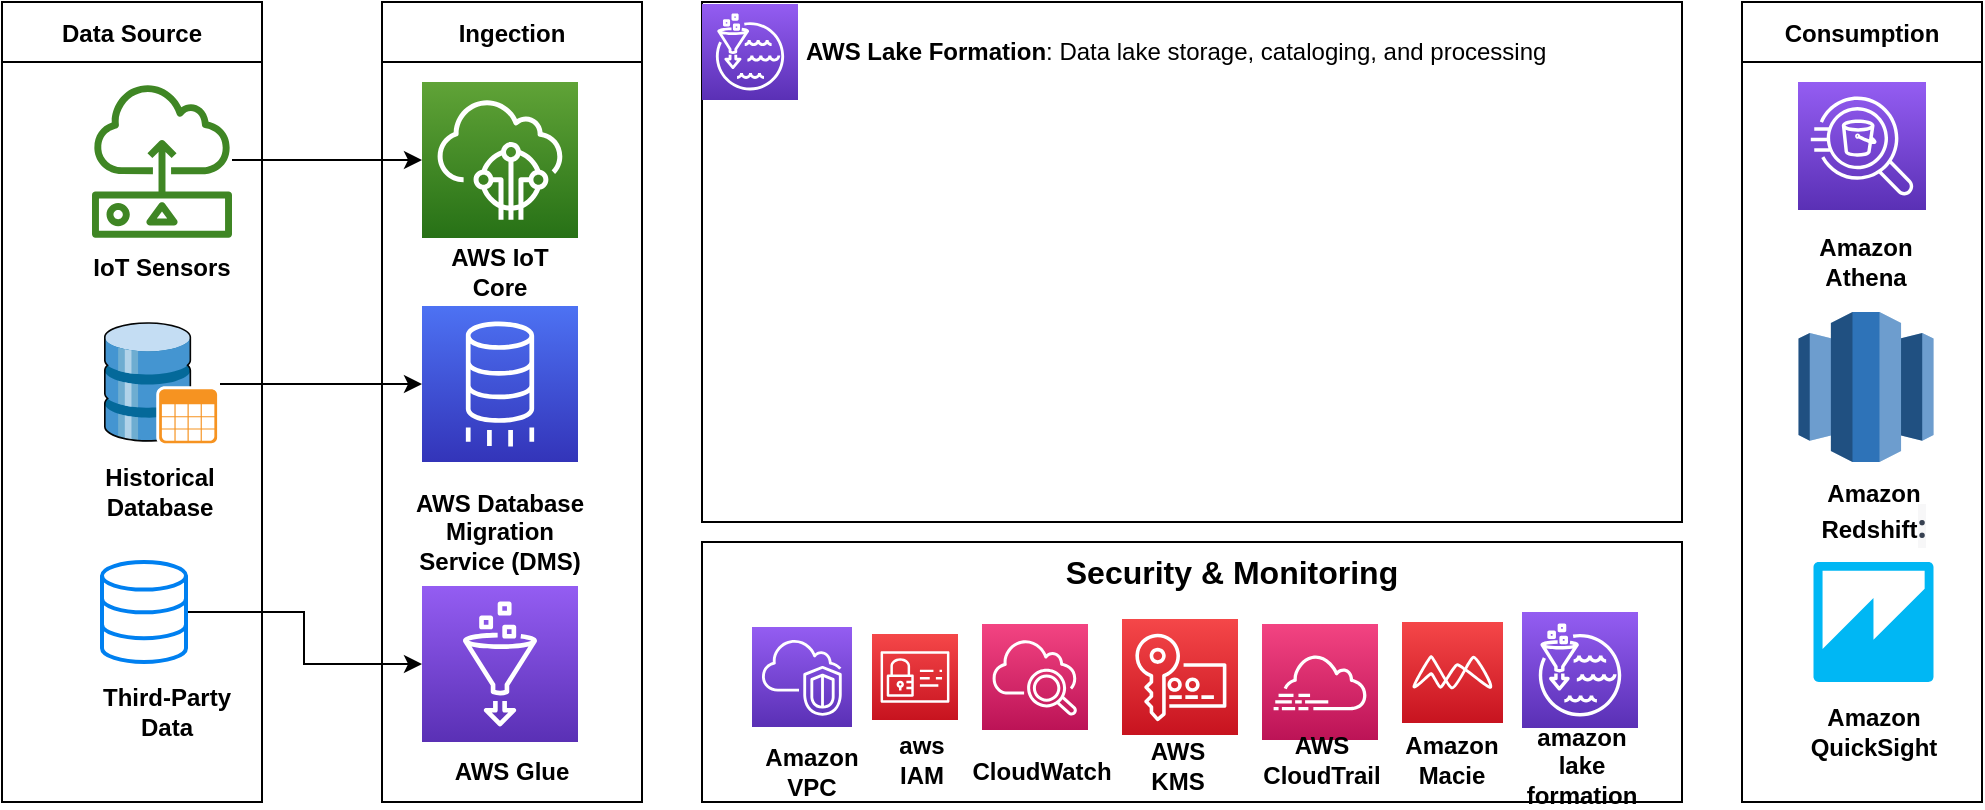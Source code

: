 <mxfile version="21.6.8" type="github">
  <diagram name="Page-1" id="wfJlDvsgTStBDbTHu9D8">
    <mxGraphModel dx="1260" dy="750" grid="1" gridSize="10" guides="1" tooltips="1" connect="1" arrows="1" fold="1" page="1" pageScale="1" pageWidth="1100" pageHeight="850" math="0" shadow="0">
      <root>
        <mxCell id="0" />
        <mxCell id="1" parent="0" />
        <mxCell id="qOsiP7DexmNMQrKXQggl-20" value="Data Source" style="shape=table;startSize=30;container=1;collapsible=0;childLayout=tableLayout;fontStyle=1" vertex="1" parent="1">
          <mxGeometry x="10" y="120" width="130" height="400" as="geometry" />
        </mxCell>
        <mxCell id="qOsiP7DexmNMQrKXQggl-21" value="" style="shape=tableRow;horizontal=0;startSize=0;swimlaneHead=0;swimlaneBody=0;strokeColor=inherit;top=0;left=0;bottom=0;right=0;collapsible=0;dropTarget=0;fillColor=none;points=[[0,0.5],[1,0.5]];portConstraint=eastwest;" vertex="1" parent="qOsiP7DexmNMQrKXQggl-20">
          <mxGeometry y="30" width="130" height="370" as="geometry" />
        </mxCell>
        <mxCell id="qOsiP7DexmNMQrKXQggl-22" value="" style="shape=partialRectangle;html=1;whiteSpace=wrap;connectable=0;strokeColor=inherit;overflow=hidden;fillColor=none;top=0;left=0;bottom=0;right=0;pointerEvents=1;" vertex="1" parent="qOsiP7DexmNMQrKXQggl-21">
          <mxGeometry width="130" height="370" as="geometry">
            <mxRectangle width="130" height="370" as="alternateBounds" />
          </mxGeometry>
        </mxCell>
        <mxCell id="qOsiP7DexmNMQrKXQggl-35" value="" style="edgeStyle=orthogonalEdgeStyle;rounded=0;orthogonalLoop=1;jettySize=auto;html=1;" edge="1" parent="1" source="qOsiP7DexmNMQrKXQggl-23" target="qOsiP7DexmNMQrKXQggl-33">
          <mxGeometry relative="1" as="geometry" />
        </mxCell>
        <mxCell id="qOsiP7DexmNMQrKXQggl-23" value="" style="sketch=0;outlineConnect=0;fontColor=#232F3E;gradientColor=none;fillColor=#3F8624;strokeColor=none;dashed=0;verticalLabelPosition=bottom;verticalAlign=top;align=center;html=1;fontSize=12;fontStyle=0;aspect=fixed;pointerEvents=1;shape=mxgraph.aws4.sensor;" vertex="1" parent="1">
          <mxGeometry x="55" y="160" width="70" height="78" as="geometry" />
        </mxCell>
        <mxCell id="qOsiP7DexmNMQrKXQggl-24" value="IoT Sensors" style="text;strokeColor=none;align=center;fillColor=none;html=1;verticalAlign=middle;whiteSpace=wrap;rounded=0;fontStyle=1" vertex="1" parent="1">
          <mxGeometry x="40" y="238" width="100" height="30" as="geometry" />
        </mxCell>
        <mxCell id="qOsiP7DexmNMQrKXQggl-41" value="" style="edgeStyle=orthogonalEdgeStyle;rounded=0;orthogonalLoop=1;jettySize=auto;html=1;" edge="1" parent="1" source="qOsiP7DexmNMQrKXQggl-26" target="qOsiP7DexmNMQrKXQggl-36">
          <mxGeometry relative="1" as="geometry" />
        </mxCell>
        <mxCell id="qOsiP7DexmNMQrKXQggl-26" value="" style="shadow=0;dashed=0;html=1;labelPosition=center;verticalLabelPosition=bottom;verticalAlign=top;align=center;outlineConnect=0;shape=mxgraph.veeam.3d.database;" vertex="1" parent="1">
          <mxGeometry x="61" y="280" width="58" height="62" as="geometry" />
        </mxCell>
        <mxCell id="qOsiP7DexmNMQrKXQggl-27" value="Historical Database" style="text;strokeColor=none;align=center;fillColor=none;html=1;verticalAlign=middle;whiteSpace=wrap;rounded=0;fontStyle=1" vertex="1" parent="1">
          <mxGeometry x="59" y="350" width="60" height="30" as="geometry" />
        </mxCell>
        <mxCell id="qOsiP7DexmNMQrKXQggl-42" value="" style="edgeStyle=orthogonalEdgeStyle;rounded=0;orthogonalLoop=1;jettySize=auto;html=1;" edge="1" parent="1" source="qOsiP7DexmNMQrKXQggl-28" target="qOsiP7DexmNMQrKXQggl-39">
          <mxGeometry relative="1" as="geometry" />
        </mxCell>
        <mxCell id="qOsiP7DexmNMQrKXQggl-28" value="" style="html=1;verticalLabelPosition=bottom;align=center;labelBackgroundColor=#ffffff;verticalAlign=top;strokeWidth=2;strokeColor=#0080F0;shadow=0;dashed=0;shape=mxgraph.ios7.icons.data;" vertex="1" parent="1">
          <mxGeometry x="60" y="400" width="42" height="50" as="geometry" />
        </mxCell>
        <mxCell id="qOsiP7DexmNMQrKXQggl-29" value="Third-Party Data" style="text;strokeColor=none;align=center;fillColor=none;html=1;verticalAlign=middle;whiteSpace=wrap;rounded=0;fontStyle=1" vertex="1" parent="1">
          <mxGeometry x="55" y="460" width="75" height="30" as="geometry" />
        </mxCell>
        <mxCell id="qOsiP7DexmNMQrKXQggl-30" value="Ingection" style="shape=table;startSize=30;container=1;collapsible=0;childLayout=tableLayout;fontStyle=1" vertex="1" parent="1">
          <mxGeometry x="200" y="120" width="130" height="400" as="geometry" />
        </mxCell>
        <mxCell id="qOsiP7DexmNMQrKXQggl-31" value="" style="shape=tableRow;horizontal=0;startSize=0;swimlaneHead=0;swimlaneBody=0;strokeColor=inherit;top=0;left=0;bottom=0;right=0;collapsible=0;dropTarget=0;fillColor=none;points=[[0,0.5],[1,0.5]];portConstraint=eastwest;" vertex="1" parent="qOsiP7DexmNMQrKXQggl-30">
          <mxGeometry y="30" width="130" height="370" as="geometry" />
        </mxCell>
        <mxCell id="qOsiP7DexmNMQrKXQggl-32" value="" style="shape=partialRectangle;html=1;whiteSpace=wrap;connectable=0;strokeColor=inherit;overflow=hidden;fillColor=none;top=0;left=0;bottom=0;right=0;pointerEvents=1;" vertex="1" parent="qOsiP7DexmNMQrKXQggl-31">
          <mxGeometry width="130" height="370" as="geometry">
            <mxRectangle width="130" height="370" as="alternateBounds" />
          </mxGeometry>
        </mxCell>
        <mxCell id="qOsiP7DexmNMQrKXQggl-33" value="" style="sketch=0;points=[[0,0,0],[0.25,0,0],[0.5,0,0],[0.75,0,0],[1,0,0],[0,1,0],[0.25,1,0],[0.5,1,0],[0.75,1,0],[1,1,0],[0,0.25,0],[0,0.5,0],[0,0.75,0],[1,0.25,0],[1,0.5,0],[1,0.75,0]];outlineConnect=0;fontColor=#232F3E;gradientColor=#60A337;gradientDirection=north;fillColor=#277116;strokeColor=#ffffff;dashed=0;verticalLabelPosition=bottom;verticalAlign=top;align=center;html=1;fontSize=12;fontStyle=0;aspect=fixed;shape=mxgraph.aws4.resourceIcon;resIcon=mxgraph.aws4.iot_core;" vertex="1" parent="1">
          <mxGeometry x="220" y="160" width="78" height="78" as="geometry" />
        </mxCell>
        <mxCell id="qOsiP7DexmNMQrKXQggl-34" value="AWS IoT Core" style="text;strokeColor=none;align=center;fillColor=none;html=1;verticalAlign=middle;whiteSpace=wrap;rounded=0;fontStyle=1" vertex="1" parent="1">
          <mxGeometry x="229" y="240" width="60" height="30" as="geometry" />
        </mxCell>
        <mxCell id="qOsiP7DexmNMQrKXQggl-36" value="" style="sketch=0;points=[[0,0,0],[0.25,0,0],[0.5,0,0],[0.75,0,0],[1,0,0],[0,1,0],[0.25,1,0],[0.5,1,0],[0.75,1,0],[1,1,0],[0,0.25,0],[0,0.5,0],[0,0.75,0],[1,0.25,0],[1,0.5,0],[1,0.75,0]];outlineConnect=0;fontColor=#232F3E;gradientColor=#4D72F3;gradientDirection=north;fillColor=#3334B9;strokeColor=#ffffff;dashed=0;verticalLabelPosition=bottom;verticalAlign=top;align=center;html=1;fontSize=12;fontStyle=0;aspect=fixed;shape=mxgraph.aws4.resourceIcon;resIcon=mxgraph.aws4.database_migration_service;" vertex="1" parent="1">
          <mxGeometry x="220" y="272" width="78" height="78" as="geometry" />
        </mxCell>
        <mxCell id="qOsiP7DexmNMQrKXQggl-37" value="AWS Database Migration Service (DMS)" style="text;strokeColor=none;align=center;fillColor=none;html=1;verticalAlign=middle;whiteSpace=wrap;rounded=0;fontStyle=1" vertex="1" parent="1">
          <mxGeometry x="209" y="370" width="100" height="30" as="geometry" />
        </mxCell>
        <mxCell id="qOsiP7DexmNMQrKXQggl-39" value="" style="sketch=0;points=[[0,0,0],[0.25,0,0],[0.5,0,0],[0.75,0,0],[1,0,0],[0,1,0],[0.25,1,0],[0.5,1,0],[0.75,1,0],[1,1,0],[0,0.25,0],[0,0.5,0],[0,0.75,0],[1,0.25,0],[1,0.5,0],[1,0.75,0]];outlineConnect=0;fontColor=#232F3E;gradientColor=#945DF2;gradientDirection=north;fillColor=#5A30B5;strokeColor=#ffffff;dashed=0;verticalLabelPosition=bottom;verticalAlign=top;align=center;html=1;fontSize=12;fontStyle=0;aspect=fixed;shape=mxgraph.aws4.resourceIcon;resIcon=mxgraph.aws4.glue;" vertex="1" parent="1">
          <mxGeometry x="220" y="412" width="78" height="78" as="geometry" />
        </mxCell>
        <mxCell id="qOsiP7DexmNMQrKXQggl-40" value="AWS Glue" style="text;strokeColor=none;align=center;fillColor=none;html=1;verticalAlign=middle;whiteSpace=wrap;rounded=0;fontStyle=1" vertex="1" parent="1">
          <mxGeometry x="235" y="490" width="60" height="30" as="geometry" />
        </mxCell>
        <mxCell id="qOsiP7DexmNMQrKXQggl-43" value="" style="rounded=0;whiteSpace=wrap;html=1;" vertex="1" parent="1">
          <mxGeometry x="360" y="390" width="490" height="130" as="geometry" />
        </mxCell>
        <mxCell id="qOsiP7DexmNMQrKXQggl-44" value="" style="sketch=0;points=[[0,0,0],[0.25,0,0],[0.5,0,0],[0.75,0,0],[1,0,0],[0,1,0],[0.25,1,0],[0.5,1,0],[0.75,1,0],[1,1,0],[0,0.25,0],[0,0.5,0],[0,0.75,0],[1,0.25,0],[1,0.5,0],[1,0.75,0]];outlineConnect=0;fontColor=#232F3E;gradientColor=#945DF2;gradientDirection=north;fillColor=#5A30B5;strokeColor=#ffffff;dashed=0;verticalLabelPosition=bottom;verticalAlign=top;align=center;html=1;fontSize=12;fontStyle=0;aspect=fixed;shape=mxgraph.aws4.resourceIcon;resIcon=mxgraph.aws4.vpc;" vertex="1" parent="1">
          <mxGeometry x="385" y="432.5" width="50" height="50" as="geometry" />
        </mxCell>
        <mxCell id="qOsiP7DexmNMQrKXQggl-45" value="Amazon VPC" style="text;strokeColor=none;align=center;fillColor=none;html=1;verticalAlign=middle;whiteSpace=wrap;rounded=0;fontStyle=1" vertex="1" parent="1">
          <mxGeometry x="385" y="490" width="60" height="30" as="geometry" />
        </mxCell>
        <mxCell id="qOsiP7DexmNMQrKXQggl-46" value="" style="sketch=0;points=[[0,0,0],[0.25,0,0],[0.5,0,0],[0.75,0,0],[1,0,0],[0,1,0],[0.25,1,0],[0.5,1,0],[0.75,1,0],[1,1,0],[0,0.25,0],[0,0.5,0],[0,0.75,0],[1,0.25,0],[1,0.5,0],[1,0.75,0]];points=[[0,0,0],[0.25,0,0],[0.5,0,0],[0.75,0,0],[1,0,0],[0,1,0],[0.25,1,0],[0.5,1,0],[0.75,1,0],[1,1,0],[0,0.25,0],[0,0.5,0],[0,0.75,0],[1,0.25,0],[1,0.5,0],[1,0.75,0]];outlineConnect=0;fontColor=#232F3E;gradientColor=#F34482;gradientDirection=north;fillColor=#BC1356;strokeColor=#ffffff;dashed=0;verticalLabelPosition=bottom;verticalAlign=top;align=center;html=1;fontSize=12;fontStyle=0;aspect=fixed;shape=mxgraph.aws4.resourceIcon;resIcon=mxgraph.aws4.cloudwatch_2;" vertex="1" parent="1">
          <mxGeometry x="500" y="431" width="53" height="53" as="geometry" />
        </mxCell>
        <mxCell id="qOsiP7DexmNMQrKXQggl-47" value="CloudWatch" style="text;strokeColor=none;align=center;fillColor=none;html=1;verticalAlign=middle;whiteSpace=wrap;rounded=0;fontStyle=1" vertex="1" parent="1">
          <mxGeometry x="500" y="490" width="60" height="30" as="geometry" />
        </mxCell>
        <mxCell id="qOsiP7DexmNMQrKXQggl-48" value="" style="sketch=0;points=[[0,0,0],[0.25,0,0],[0.5,0,0],[0.75,0,0],[1,0,0],[0,1,0],[0.25,1,0],[0.5,1,0],[0.75,1,0],[1,1,0],[0,0.25,0],[0,0.5,0],[0,0.75,0],[1,0.25,0],[1,0.5,0],[1,0.75,0]];outlineConnect=0;fontColor=#232F3E;gradientColor=#F54749;gradientDirection=north;fillColor=#C7131F;strokeColor=#ffffff;dashed=0;verticalLabelPosition=bottom;verticalAlign=top;align=center;html=1;fontSize=12;fontStyle=0;aspect=fixed;shape=mxgraph.aws4.resourceIcon;resIcon=mxgraph.aws4.identity_and_access_management;" vertex="1" parent="1">
          <mxGeometry x="445" y="436" width="43" height="43" as="geometry" />
        </mxCell>
        <mxCell id="qOsiP7DexmNMQrKXQggl-51" value="aws &lt;br&gt;IAM" style="text;strokeColor=none;align=center;fillColor=none;html=1;verticalAlign=middle;whiteSpace=wrap;rounded=0;fontStyle=1" vertex="1" parent="1">
          <mxGeometry x="440" y="484" width="60" height="30" as="geometry" />
        </mxCell>
        <mxCell id="qOsiP7DexmNMQrKXQggl-52" value="" style="sketch=0;points=[[0,0,0],[0.25,0,0],[0.5,0,0],[0.75,0,0],[1,0,0],[0,1,0],[0.25,1,0],[0.5,1,0],[0.75,1,0],[1,1,0],[0,0.25,0],[0,0.5,0],[0,0.75,0],[1,0.25,0],[1,0.5,0],[1,0.75,0]];outlineConnect=0;fontColor=#232F3E;gradientColor=#F54749;gradientDirection=north;fillColor=#C7131F;strokeColor=#ffffff;dashed=0;verticalLabelPosition=bottom;verticalAlign=top;align=center;html=1;fontSize=12;fontStyle=0;aspect=fixed;shape=mxgraph.aws4.resourceIcon;resIcon=mxgraph.aws4.key_management_service;" vertex="1" parent="1">
          <mxGeometry x="570" y="428.5" width="58" height="58" as="geometry" />
        </mxCell>
        <mxCell id="qOsiP7DexmNMQrKXQggl-53" value="AWS &lt;br&gt;KMS" style="text;strokeColor=none;align=center;fillColor=none;html=1;verticalAlign=middle;whiteSpace=wrap;rounded=0;fontStyle=1" vertex="1" parent="1">
          <mxGeometry x="568" y="486.5" width="60" height="30" as="geometry" />
        </mxCell>
        <mxCell id="qOsiP7DexmNMQrKXQggl-54" value="" style="sketch=0;points=[[0,0,0],[0.25,0,0],[0.5,0,0],[0.75,0,0],[1,0,0],[0,1,0],[0.25,1,0],[0.5,1,0],[0.75,1,0],[1,1,0],[0,0.25,0],[0,0.5,0],[0,0.75,0],[1,0.25,0],[1,0.5,0],[1,0.75,0]];points=[[0,0,0],[0.25,0,0],[0.5,0,0],[0.75,0,0],[1,0,0],[0,1,0],[0.25,1,0],[0.5,1,0],[0.75,1,0],[1,1,0],[0,0.25,0],[0,0.5,0],[0,0.75,0],[1,0.25,0],[1,0.5,0],[1,0.75,0]];outlineConnect=0;fontColor=#232F3E;gradientColor=#F34482;gradientDirection=north;fillColor=#BC1356;strokeColor=#ffffff;dashed=0;verticalLabelPosition=bottom;verticalAlign=top;align=center;html=1;fontSize=12;fontStyle=0;aspect=fixed;shape=mxgraph.aws4.resourceIcon;resIcon=mxgraph.aws4.cloudtrail;" vertex="1" parent="1">
          <mxGeometry x="640" y="431" width="58" height="58" as="geometry" />
        </mxCell>
        <mxCell id="qOsiP7DexmNMQrKXQggl-55" value="AWS CloudTrail" style="text;strokeColor=none;align=center;fillColor=none;html=1;verticalAlign=middle;whiteSpace=wrap;rounded=0;fontStyle=1" vertex="1" parent="1">
          <mxGeometry x="640" y="484" width="60" height="30" as="geometry" />
        </mxCell>
        <mxCell id="qOsiP7DexmNMQrKXQggl-56" value="Security &amp;amp; Monitoring" style="text;strokeColor=none;align=center;fillColor=none;html=1;verticalAlign=middle;whiteSpace=wrap;rounded=0;fontStyle=1;fontSize=16;" vertex="1" parent="1">
          <mxGeometry x="520" y="390" width="210" height="30" as="geometry" />
        </mxCell>
        <mxCell id="qOsiP7DexmNMQrKXQggl-57" value="" style="sketch=0;points=[[0,0,0],[0.25,0,0],[0.5,0,0],[0.75,0,0],[1,0,0],[0,1,0],[0.25,1,0],[0.5,1,0],[0.75,1,0],[1,1,0],[0,0.25,0],[0,0.5,0],[0,0.75,0],[1,0.25,0],[1,0.5,0],[1,0.75,0]];outlineConnect=0;fontColor=#232F3E;gradientColor=#F54749;gradientDirection=north;fillColor=#C7131F;strokeColor=#ffffff;dashed=0;verticalLabelPosition=bottom;verticalAlign=top;align=center;html=1;fontSize=12;fontStyle=0;aspect=fixed;shape=mxgraph.aws4.resourceIcon;resIcon=mxgraph.aws4.macie;" vertex="1" parent="1">
          <mxGeometry x="710" y="430" width="50.5" height="50.5" as="geometry" />
        </mxCell>
        <mxCell id="qOsiP7DexmNMQrKXQggl-58" value="Amazon Macie" style="text;strokeColor=none;align=center;fillColor=none;html=1;verticalAlign=middle;whiteSpace=wrap;rounded=0;fontStyle=1" vertex="1" parent="1">
          <mxGeometry x="705.25" y="484" width="60" height="30" as="geometry" />
        </mxCell>
        <mxCell id="qOsiP7DexmNMQrKXQggl-59" value="" style="sketch=0;points=[[0,0,0],[0.25,0,0],[0.5,0,0],[0.75,0,0],[1,0,0],[0,1,0],[0.25,1,0],[0.5,1,0],[0.75,1,0],[1,1,0],[0,0.25,0],[0,0.5,0],[0,0.75,0],[1,0.25,0],[1,0.5,0],[1,0.75,0]];outlineConnect=0;fontColor=#232F3E;gradientColor=#945DF2;gradientDirection=north;fillColor=#5A30B5;strokeColor=#ffffff;dashed=0;verticalLabelPosition=bottom;verticalAlign=top;align=center;html=1;fontSize=12;fontStyle=0;aspect=fixed;shape=mxgraph.aws4.resourceIcon;resIcon=mxgraph.aws4.lake_formation;" vertex="1" parent="1">
          <mxGeometry x="770" y="425" width="58" height="58" as="geometry" />
        </mxCell>
        <mxCell id="qOsiP7DexmNMQrKXQggl-60" value="amazon lake formation" style="text;strokeColor=none;align=center;fillColor=none;html=1;verticalAlign=middle;whiteSpace=wrap;rounded=0;fontStyle=1" vertex="1" parent="1">
          <mxGeometry x="770" y="486.5" width="60" height="30" as="geometry" />
        </mxCell>
        <mxCell id="qOsiP7DexmNMQrKXQggl-61" value="Consumption" style="shape=table;startSize=30;container=1;collapsible=0;childLayout=tableLayout;fontStyle=1" vertex="1" parent="1">
          <mxGeometry x="880" y="120" width="120" height="400" as="geometry" />
        </mxCell>
        <mxCell id="qOsiP7DexmNMQrKXQggl-62" value="" style="shape=tableRow;horizontal=0;startSize=0;swimlaneHead=0;swimlaneBody=0;strokeColor=inherit;top=0;left=0;bottom=0;right=0;collapsible=0;dropTarget=0;fillColor=none;points=[[0,0.5],[1,0.5]];portConstraint=eastwest;" vertex="1" parent="qOsiP7DexmNMQrKXQggl-61">
          <mxGeometry y="30" width="120" height="370" as="geometry" />
        </mxCell>
        <mxCell id="qOsiP7DexmNMQrKXQggl-63" value="" style="shape=partialRectangle;html=1;whiteSpace=wrap;connectable=0;strokeColor=inherit;overflow=hidden;fillColor=none;top=0;left=0;bottom=0;right=0;pointerEvents=1;" vertex="1" parent="qOsiP7DexmNMQrKXQggl-62">
          <mxGeometry width="120" height="370" as="geometry">
            <mxRectangle width="120" height="370" as="alternateBounds" />
          </mxGeometry>
        </mxCell>
        <mxCell id="qOsiP7DexmNMQrKXQggl-64" value="" style="shape=table;startSize=0;container=1;collapsible=0;childLayout=tableLayout;" vertex="1" parent="1">
          <mxGeometry x="360" y="120" width="490" height="260" as="geometry" />
        </mxCell>
        <mxCell id="qOsiP7DexmNMQrKXQggl-65" value="" style="shape=tableRow;horizontal=0;startSize=0;swimlaneHead=0;swimlaneBody=0;strokeColor=inherit;top=0;left=0;bottom=0;right=0;collapsible=0;dropTarget=0;fillColor=none;points=[[0,0.5],[1,0.5]];portConstraint=eastwest;" vertex="1" parent="qOsiP7DexmNMQrKXQggl-64">
          <mxGeometry width="490" height="260" as="geometry" />
        </mxCell>
        <mxCell id="qOsiP7DexmNMQrKXQggl-66" value="" style="shape=partialRectangle;html=1;whiteSpace=wrap;connectable=0;strokeColor=inherit;overflow=hidden;fillColor=none;top=0;left=0;bottom=0;right=0;pointerEvents=1;" vertex="1" parent="qOsiP7DexmNMQrKXQggl-65">
          <mxGeometry width="490" height="260" as="geometry">
            <mxRectangle width="490" height="260" as="alternateBounds" />
          </mxGeometry>
        </mxCell>
        <mxCell id="qOsiP7DexmNMQrKXQggl-67" value="&lt;b&gt;AWS Lake Formation&lt;/b&gt;: Data lake storage, cataloging, and processing" style="text;strokeColor=none;align=left;fillColor=none;html=1;verticalAlign=middle;whiteSpace=wrap;rounded=0;" vertex="1" parent="1">
          <mxGeometry x="410" y="130" width="420" height="30" as="geometry" />
        </mxCell>
        <mxCell id="qOsiP7DexmNMQrKXQggl-68" value="" style="sketch=0;points=[[0,0,0],[0.25,0,0],[0.5,0,0],[0.75,0,0],[1,0,0],[0,1,0],[0.25,1,0],[0.5,1,0],[0.75,1,0],[1,1,0],[0,0.25,0],[0,0.5,0],[0,0.75,0],[1,0.25,0],[1,0.5,0],[1,0.75,0]];outlineConnect=0;fontColor=#232F3E;gradientColor=#945DF2;gradientDirection=north;fillColor=#5A30B5;strokeColor=#ffffff;dashed=0;verticalLabelPosition=bottom;verticalAlign=top;align=center;html=1;fontSize=12;fontStyle=0;aspect=fixed;shape=mxgraph.aws4.resourceIcon;resIcon=mxgraph.aws4.lake_formation;" vertex="1" parent="1">
          <mxGeometry x="360" y="121" width="48" height="48" as="geometry" />
        </mxCell>
        <mxCell id="qOsiP7DexmNMQrKXQggl-69" value="" style="sketch=0;points=[[0,0,0],[0.25,0,0],[0.5,0,0],[0.75,0,0],[1,0,0],[0,1,0],[0.25,1,0],[0.5,1,0],[0.75,1,0],[1,1,0],[0,0.25,0],[0,0.5,0],[0,0.75,0],[1,0.25,0],[1,0.5,0],[1,0.75,0]];outlineConnect=0;fontColor=#232F3E;gradientColor=#945DF2;gradientDirection=north;fillColor=#5A30B5;strokeColor=#ffffff;dashed=0;verticalLabelPosition=bottom;verticalAlign=top;align=center;html=1;fontSize=12;fontStyle=0;aspect=fixed;shape=mxgraph.aws4.resourceIcon;resIcon=mxgraph.aws4.athena;" vertex="1" parent="1">
          <mxGeometry x="908" y="160" width="64" height="64" as="geometry" />
        </mxCell>
        <mxCell id="qOsiP7DexmNMQrKXQggl-70" value="Amazon Athena" style="text;strokeColor=none;align=center;fillColor=none;html=1;verticalAlign=middle;whiteSpace=wrap;rounded=0;fontStyle=1" vertex="1" parent="1">
          <mxGeometry x="912" y="235" width="60" height="30" as="geometry" />
        </mxCell>
        <mxCell id="qOsiP7DexmNMQrKXQggl-71" value="" style="outlineConnect=0;dashed=0;verticalLabelPosition=bottom;verticalAlign=top;align=center;html=1;shape=mxgraph.aws3.redshift;fillColor=#2E73B8;gradientColor=none;" vertex="1" parent="1">
          <mxGeometry x="908.25" y="275" width="67.5" height="75" as="geometry" />
        </mxCell>
        <mxCell id="qOsiP7DexmNMQrKXQggl-72" value="Amazon Redshift&lt;span style=&quot;color: rgb(55, 65, 81); font-family: Söhne, ui-sans-serif, system-ui, -apple-system, &amp;quot;Segoe UI&amp;quot;, Roboto, Ubuntu, Cantarell, &amp;quot;Noto Sans&amp;quot;, sans-serif, &amp;quot;Helvetica Neue&amp;quot;, Arial, &amp;quot;Apple Color Emoji&amp;quot;, &amp;quot;Segoe UI Emoji&amp;quot;, &amp;quot;Segoe UI Symbol&amp;quot;, &amp;quot;Noto Color Emoji&amp;quot;; font-size: 16px; text-align: left; background-color: rgb(247, 247, 248);&quot;&gt;:&lt;/span&gt;" style="text;strokeColor=none;align=center;fillColor=none;html=1;verticalAlign=middle;whiteSpace=wrap;rounded=0;fontStyle=1" vertex="1" parent="1">
          <mxGeometry x="915.75" y="360" width="60" height="30" as="geometry" />
        </mxCell>
        <mxCell id="qOsiP7DexmNMQrKXQggl-73" value="" style="outlineConnect=0;dashed=0;verticalLabelPosition=bottom;verticalAlign=top;align=center;html=1;shape=mxgraph.aws3.quicksight;fillColor=#00B7F4;gradientColor=none;" vertex="1" parent="1">
          <mxGeometry x="915.75" y="400" width="60" height="60" as="geometry" />
        </mxCell>
        <mxCell id="qOsiP7DexmNMQrKXQggl-74" value="Amazon QuickSight" style="text;strokeColor=none;align=center;fillColor=none;html=1;verticalAlign=middle;whiteSpace=wrap;rounded=0;fontStyle=1" vertex="1" parent="1">
          <mxGeometry x="915.75" y="470" width="60" height="30" as="geometry" />
        </mxCell>
      </root>
    </mxGraphModel>
  </diagram>
</mxfile>

